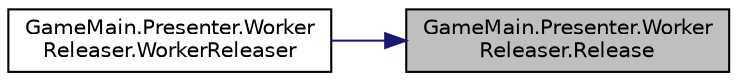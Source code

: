 digraph "GameMain.Presenter.WorkerReleaser.Release"
{
 // LATEX_PDF_SIZE
  edge [fontname="Helvetica",fontsize="10",labelfontname="Helvetica",labelfontsize="10"];
  node [fontname="Helvetica",fontsize="10",shape=record];
  rankdir="RL";
  Node1 [label="GameMain.Presenter.Worker\lReleaser.Release",height=0.2,width=0.4,color="black", fillcolor="grey75", style="filled", fontcolor="black",tooltip=" "];
  Node1 -> Node2 [dir="back",color="midnightblue",fontsize="10",style="solid",fontname="Helvetica"];
  Node2 [label="GameMain.Presenter.Worker\lReleaser.WorkerReleaser",height=0.2,width=0.4,color="black", fillcolor="white", style="filled",URL="$classGameMain_1_1Presenter_1_1WorkerReleaser.html#ac2e1ecee00e96c2989b9c57884a8f447",tooltip=" "];
}
